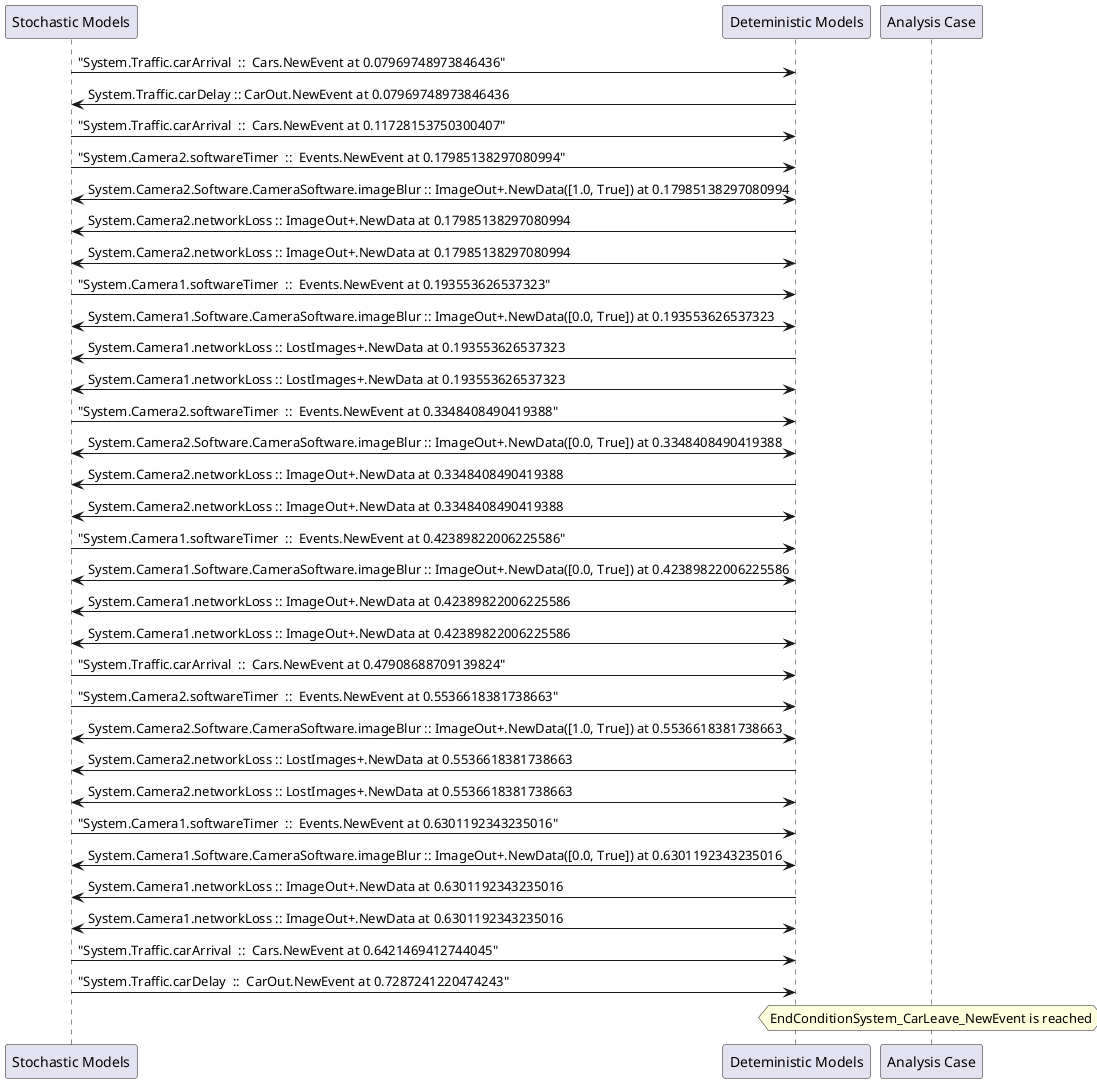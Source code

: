 
	@startuml
	participant "Stochastic Models" as stochmodel
	participant "Deteministic Models" as detmodel
	participant "Analysis Case" as analysis
	{5155_stop} stochmodel -> detmodel : "System.Traffic.carArrival  ::  Cars.NewEvent at 0.07969748973846436"
{5164_start} detmodel -> stochmodel : System.Traffic.carDelay :: CarOut.NewEvent at 0.07969748973846436
{5156_stop} stochmodel -> detmodel : "System.Traffic.carArrival  ::  Cars.NewEvent at 0.11728153750300407"
{5140_stop} stochmodel -> detmodel : "System.Camera2.softwareTimer  ::  Events.NewEvent at 0.17985138297080994"
detmodel <-> stochmodel : System.Camera2.Software.CameraSoftware.imageBlur :: ImageOut+.NewData([1.0, True]) at 0.17985138297080994
detmodel -> stochmodel : System.Camera2.networkLoss :: ImageOut+.NewData at 0.17985138297080994
detmodel <-> stochmodel : System.Camera2.networkLoss :: ImageOut+.NewData at 0.17985138297080994
{5125_stop} stochmodel -> detmodel : "System.Camera1.softwareTimer  ::  Events.NewEvent at 0.193553626537323"
detmodel <-> stochmodel : System.Camera1.Software.CameraSoftware.imageBlur :: ImageOut+.NewData([0.0, True]) at 0.193553626537323
detmodel -> stochmodel : System.Camera1.networkLoss :: LostImages+.NewData at 0.193553626537323
detmodel <-> stochmodel : System.Camera1.networkLoss :: LostImages+.NewData at 0.193553626537323
{5141_stop} stochmodel -> detmodel : "System.Camera2.softwareTimer  ::  Events.NewEvent at 0.3348408490419388"
detmodel <-> stochmodel : System.Camera2.Software.CameraSoftware.imageBlur :: ImageOut+.NewData([0.0, True]) at 0.3348408490419388
detmodel -> stochmodel : System.Camera2.networkLoss :: ImageOut+.NewData at 0.3348408490419388
detmodel <-> stochmodel : System.Camera2.networkLoss :: ImageOut+.NewData at 0.3348408490419388
{5126_stop} stochmodel -> detmodel : "System.Camera1.softwareTimer  ::  Events.NewEvent at 0.42389822006225586"
detmodel <-> stochmodel : System.Camera1.Software.CameraSoftware.imageBlur :: ImageOut+.NewData([0.0, True]) at 0.42389822006225586
detmodel -> stochmodel : System.Camera1.networkLoss :: ImageOut+.NewData at 0.42389822006225586
detmodel <-> stochmodel : System.Camera1.networkLoss :: ImageOut+.NewData at 0.42389822006225586
{5157_stop} stochmodel -> detmodel : "System.Traffic.carArrival  ::  Cars.NewEvent at 0.47908688709139824"
{5142_stop} stochmodel -> detmodel : "System.Camera2.softwareTimer  ::  Events.NewEvent at 0.5536618381738663"
detmodel <-> stochmodel : System.Camera2.Software.CameraSoftware.imageBlur :: ImageOut+.NewData([1.0, True]) at 0.5536618381738663
detmodel -> stochmodel : System.Camera2.networkLoss :: LostImages+.NewData at 0.5536618381738663
detmodel <-> stochmodel : System.Camera2.networkLoss :: LostImages+.NewData at 0.5536618381738663
{5127_stop} stochmodel -> detmodel : "System.Camera1.softwareTimer  ::  Events.NewEvent at 0.6301192343235016"
detmodel <-> stochmodel : System.Camera1.Software.CameraSoftware.imageBlur :: ImageOut+.NewData([0.0, True]) at 0.6301192343235016
detmodel -> stochmodel : System.Camera1.networkLoss :: ImageOut+.NewData at 0.6301192343235016
detmodel <-> stochmodel : System.Camera1.networkLoss :: ImageOut+.NewData at 0.6301192343235016
{5158_stop} stochmodel -> detmodel : "System.Traffic.carArrival  ::  Cars.NewEvent at 0.6421469412744045"
{5164_stop} stochmodel -> detmodel : "System.Traffic.carDelay  ::  CarOut.NewEvent at 0.7287241220474243"
{5164_start} <-> {5164_stop} : delay
hnote over analysis 
EndConditionSystem_CarLeave_NewEvent is reached
endnote
@enduml